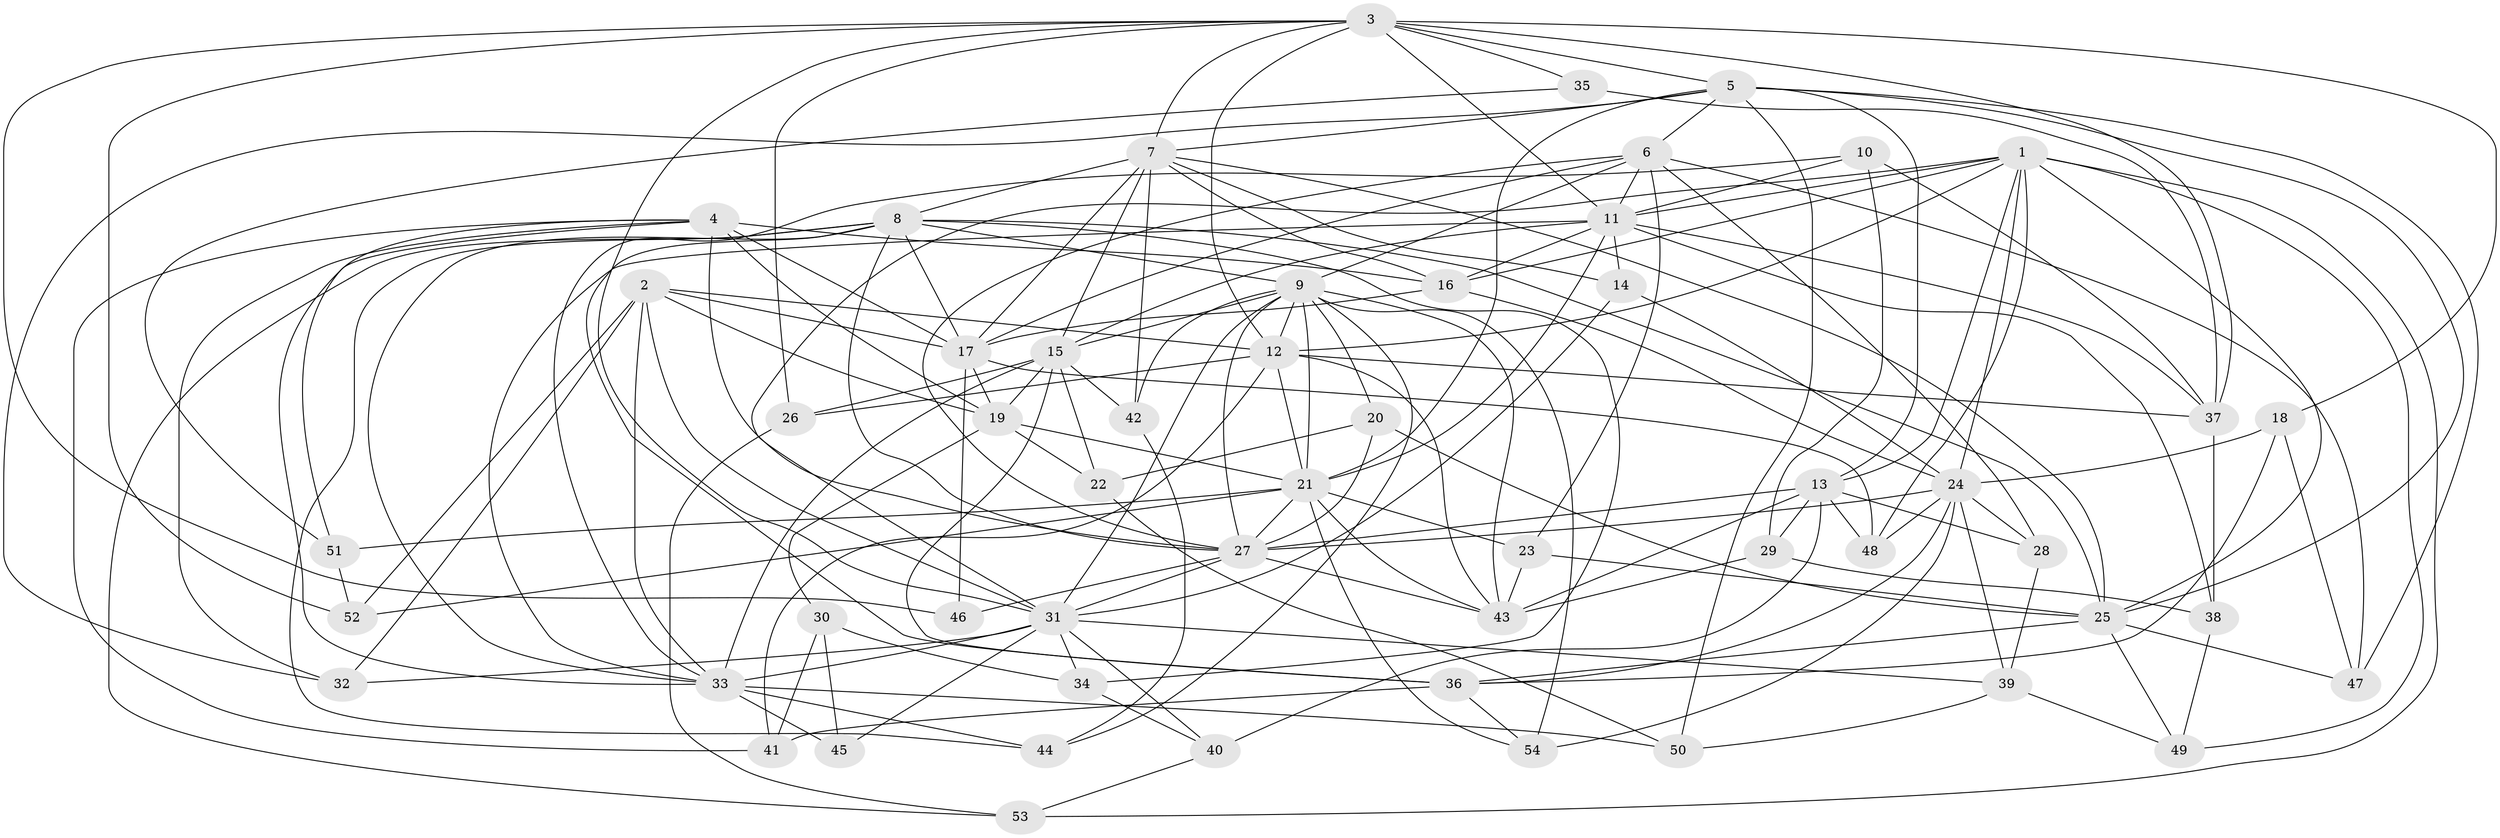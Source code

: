 // original degree distribution, {4: 1.0}
// Generated by graph-tools (version 1.1) at 2025/53/03/04/25 22:53:36]
// undirected, 54 vertices, 170 edges
graph export_dot {
  node [color=gray90,style=filled];
  1;
  2;
  3;
  4;
  5;
  6;
  7;
  8;
  9;
  10;
  11;
  12;
  13;
  14;
  15;
  16;
  17;
  18;
  19;
  20;
  21;
  22;
  23;
  24;
  25;
  26;
  27;
  28;
  29;
  30;
  31;
  32;
  33;
  34;
  35;
  36;
  37;
  38;
  39;
  40;
  41;
  42;
  43;
  44;
  45;
  46;
  47;
  48;
  49;
  50;
  51;
  52;
  53;
  54;
  1 -- 11 [weight=1.0];
  1 -- 12 [weight=1.0];
  1 -- 13 [weight=1.0];
  1 -- 16 [weight=1.0];
  1 -- 24 [weight=1.0];
  1 -- 25 [weight=1.0];
  1 -- 31 [weight=1.0];
  1 -- 48 [weight=1.0];
  1 -- 49 [weight=1.0];
  1 -- 53 [weight=1.0];
  2 -- 12 [weight=1.0];
  2 -- 17 [weight=1.0];
  2 -- 19 [weight=1.0];
  2 -- 31 [weight=1.0];
  2 -- 32 [weight=1.0];
  2 -- 33 [weight=2.0];
  2 -- 52 [weight=1.0];
  3 -- 5 [weight=1.0];
  3 -- 7 [weight=1.0];
  3 -- 11 [weight=1.0];
  3 -- 12 [weight=1.0];
  3 -- 18 [weight=1.0];
  3 -- 26 [weight=1.0];
  3 -- 31 [weight=1.0];
  3 -- 35 [weight=2.0];
  3 -- 37 [weight=1.0];
  3 -- 46 [weight=1.0];
  3 -- 52 [weight=1.0];
  4 -- 16 [weight=1.0];
  4 -- 17 [weight=2.0];
  4 -- 19 [weight=2.0];
  4 -- 27 [weight=1.0];
  4 -- 32 [weight=1.0];
  4 -- 33 [weight=1.0];
  4 -- 41 [weight=1.0];
  4 -- 51 [weight=1.0];
  5 -- 6 [weight=1.0];
  5 -- 7 [weight=1.0];
  5 -- 13 [weight=2.0];
  5 -- 21 [weight=1.0];
  5 -- 25 [weight=1.0];
  5 -- 32 [weight=1.0];
  5 -- 47 [weight=1.0];
  5 -- 50 [weight=1.0];
  6 -- 9 [weight=1.0];
  6 -- 11 [weight=1.0];
  6 -- 17 [weight=1.0];
  6 -- 23 [weight=1.0];
  6 -- 27 [weight=1.0];
  6 -- 28 [weight=1.0];
  6 -- 47 [weight=1.0];
  7 -- 8 [weight=1.0];
  7 -- 14 [weight=1.0];
  7 -- 15 [weight=1.0];
  7 -- 16 [weight=1.0];
  7 -- 17 [weight=2.0];
  7 -- 25 [weight=1.0];
  7 -- 42 [weight=1.0];
  8 -- 9 [weight=1.0];
  8 -- 17 [weight=1.0];
  8 -- 25 [weight=1.0];
  8 -- 27 [weight=1.0];
  8 -- 33 [weight=1.0];
  8 -- 34 [weight=1.0];
  8 -- 36 [weight=1.0];
  8 -- 44 [weight=1.0];
  8 -- 53 [weight=1.0];
  9 -- 12 [weight=1.0];
  9 -- 15 [weight=1.0];
  9 -- 20 [weight=1.0];
  9 -- 21 [weight=1.0];
  9 -- 27 [weight=1.0];
  9 -- 31 [weight=1.0];
  9 -- 42 [weight=1.0];
  9 -- 43 [weight=1.0];
  9 -- 44 [weight=1.0];
  9 -- 54 [weight=1.0];
  10 -- 11 [weight=1.0];
  10 -- 29 [weight=1.0];
  10 -- 33 [weight=1.0];
  10 -- 37 [weight=1.0];
  11 -- 14 [weight=1.0];
  11 -- 15 [weight=2.0];
  11 -- 16 [weight=1.0];
  11 -- 21 [weight=1.0];
  11 -- 33 [weight=1.0];
  11 -- 37 [weight=1.0];
  11 -- 38 [weight=1.0];
  12 -- 21 [weight=2.0];
  12 -- 26 [weight=1.0];
  12 -- 37 [weight=1.0];
  12 -- 41 [weight=1.0];
  12 -- 43 [weight=1.0];
  13 -- 27 [weight=1.0];
  13 -- 28 [weight=1.0];
  13 -- 29 [weight=1.0];
  13 -- 40 [weight=1.0];
  13 -- 43 [weight=2.0];
  13 -- 48 [weight=1.0];
  14 -- 24 [weight=1.0];
  14 -- 31 [weight=1.0];
  15 -- 19 [weight=1.0];
  15 -- 22 [weight=1.0];
  15 -- 26 [weight=1.0];
  15 -- 33 [weight=1.0];
  15 -- 36 [weight=1.0];
  15 -- 42 [weight=1.0];
  16 -- 17 [weight=1.0];
  16 -- 24 [weight=1.0];
  17 -- 19 [weight=1.0];
  17 -- 46 [weight=2.0];
  17 -- 48 [weight=1.0];
  18 -- 24 [weight=1.0];
  18 -- 36 [weight=1.0];
  18 -- 47 [weight=1.0];
  19 -- 21 [weight=1.0];
  19 -- 22 [weight=1.0];
  19 -- 30 [weight=1.0];
  20 -- 22 [weight=1.0];
  20 -- 25 [weight=1.0];
  20 -- 27 [weight=1.0];
  21 -- 23 [weight=1.0];
  21 -- 27 [weight=1.0];
  21 -- 43 [weight=1.0];
  21 -- 51 [weight=1.0];
  21 -- 52 [weight=1.0];
  21 -- 54 [weight=1.0];
  22 -- 50 [weight=1.0];
  23 -- 25 [weight=1.0];
  23 -- 43 [weight=1.0];
  24 -- 27 [weight=2.0];
  24 -- 28 [weight=1.0];
  24 -- 36 [weight=1.0];
  24 -- 39 [weight=2.0];
  24 -- 48 [weight=1.0];
  24 -- 54 [weight=1.0];
  25 -- 36 [weight=2.0];
  25 -- 47 [weight=1.0];
  25 -- 49 [weight=1.0];
  26 -- 53 [weight=1.0];
  27 -- 31 [weight=1.0];
  27 -- 43 [weight=1.0];
  27 -- 46 [weight=1.0];
  28 -- 39 [weight=1.0];
  29 -- 38 [weight=1.0];
  29 -- 43 [weight=1.0];
  30 -- 34 [weight=1.0];
  30 -- 41 [weight=1.0];
  30 -- 45 [weight=1.0];
  31 -- 32 [weight=1.0];
  31 -- 33 [weight=1.0];
  31 -- 34 [weight=1.0];
  31 -- 39 [weight=1.0];
  31 -- 40 [weight=1.0];
  31 -- 45 [weight=1.0];
  33 -- 44 [weight=1.0];
  33 -- 45 [weight=2.0];
  33 -- 50 [weight=1.0];
  34 -- 40 [weight=1.0];
  35 -- 37 [weight=1.0];
  35 -- 51 [weight=1.0];
  36 -- 41 [weight=1.0];
  36 -- 54 [weight=1.0];
  37 -- 38 [weight=1.0];
  38 -- 49 [weight=1.0];
  39 -- 49 [weight=1.0];
  39 -- 50 [weight=1.0];
  40 -- 53 [weight=1.0];
  42 -- 44 [weight=1.0];
  51 -- 52 [weight=1.0];
}
